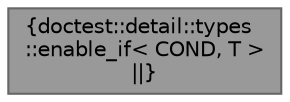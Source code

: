 digraph "doctest::detail::types::enable_if&lt; COND, T &gt;"
{
 // LATEX_PDF_SIZE
  bgcolor="transparent";
  edge [fontname=Helvetica,fontsize=10,labelfontname=Helvetica,labelfontsize=10];
  node [fontname=Helvetica,fontsize=10,shape=box,height=0.2,width=0.4];
  Node1 [label="{doctest::detail::types\l::enable_if\< COND, T \>\n||}",height=0.2,width=0.4,color="gray40", fillcolor="grey60", style="filled", fontcolor="black",tooltip=" "];
}
